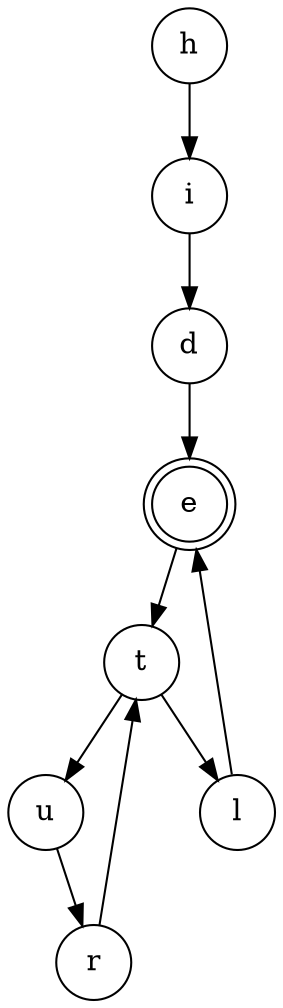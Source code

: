 digraph {   
    node [shape = doublecircle, color = black] e ;
    node [shape = circle];
    node [color= black];
    h -> i -> d -> e -> t -> u -> r -> t -> l -> e;	
}